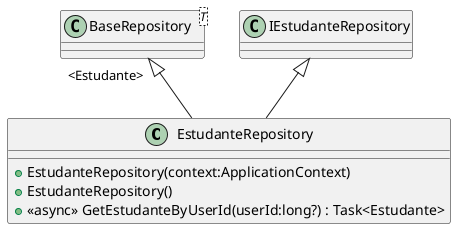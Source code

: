 @startuml
class EstudanteRepository {
    + EstudanteRepository(context:ApplicationContext)
    + EstudanteRepository()
    + <<async>> GetEstudanteByUserId(userId:long?) : Task<Estudante>
}
class "BaseRepository"<T> {
}
"BaseRepository" "<Estudante>" <|-- EstudanteRepository
IEstudanteRepository <|-- EstudanteRepository
@enduml
